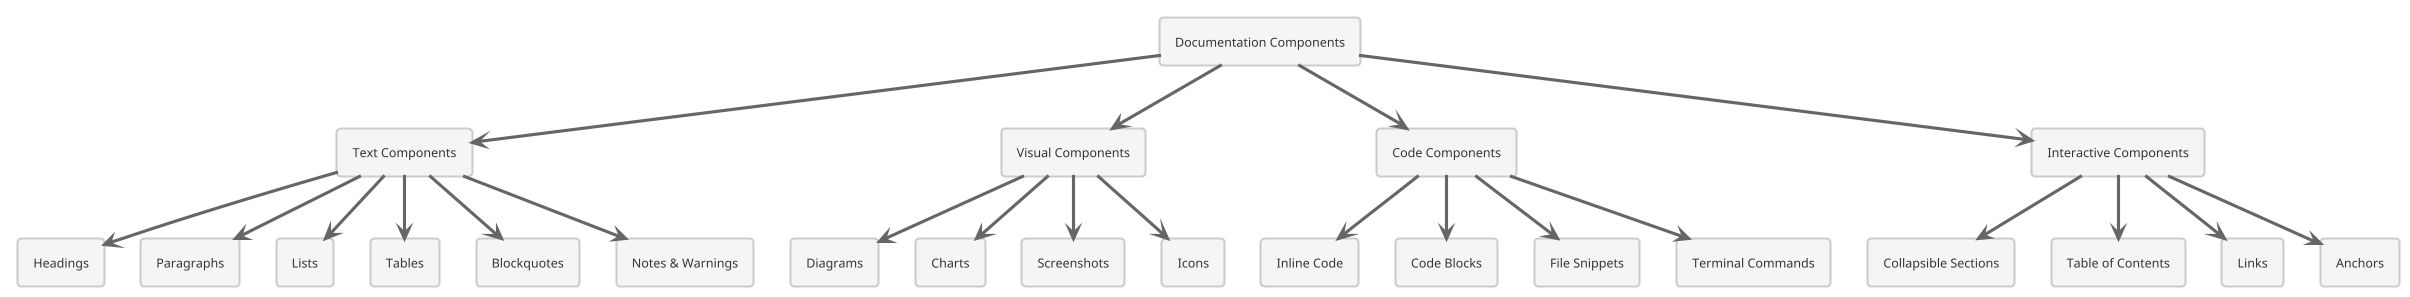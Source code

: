 @startuml Documentation Components (Light Mode)

' Light mode theme
!theme cerulean
skinparam backgroundColor #FFFFFF
skinparam ArrowColor #666666
skinparam shadowing false
skinparam DefaultFontColor #333333

' Define styles
skinparam rectangle {
    BackgroundColor #f5f5f5
    BorderColor #cccccc
    FontColor #333333
}

' Main components
rectangle "Documentation Components" as A

' Main categories
rectangle "Text Components" as B
rectangle "Visual Components" as C
rectangle "Code Components" as D
rectangle "Interactive Components" as E

' Text components
rectangle "Headings" as B1
rectangle "Paragraphs" as B2
rectangle "Lists" as B3
rectangle "Tables" as B4
rectangle "Blockquotes" as B5
rectangle "Notes & Warnings" as B6

' Visual components
rectangle "Diagrams" as C1
rectangle "Charts" as C2
rectangle "Screenshots" as C3
rectangle "Icons" as C4

' Code components
rectangle "Inline Code" as D1
rectangle "Code Blocks" as D2
rectangle "File Snippets" as D3
rectangle "Terminal Commands" as D4

' Interactive components
rectangle "Collapsible Sections" as E1
rectangle "Table of Contents" as E2
rectangle "Links" as E3
rectangle "Anchors" as E4

' Connections
A --> B
A --> C
A --> D
A --> E

B --> B1
B --> B2
B --> B3
B --> B4
B --> B5
B --> B6

C --> C1
C --> C2
C --> C3
C --> C4

D --> D1
D --> D2
D --> D3
D --> D4

E --> E1
E --> E2
E --> E3
E --> E4

@enduml
